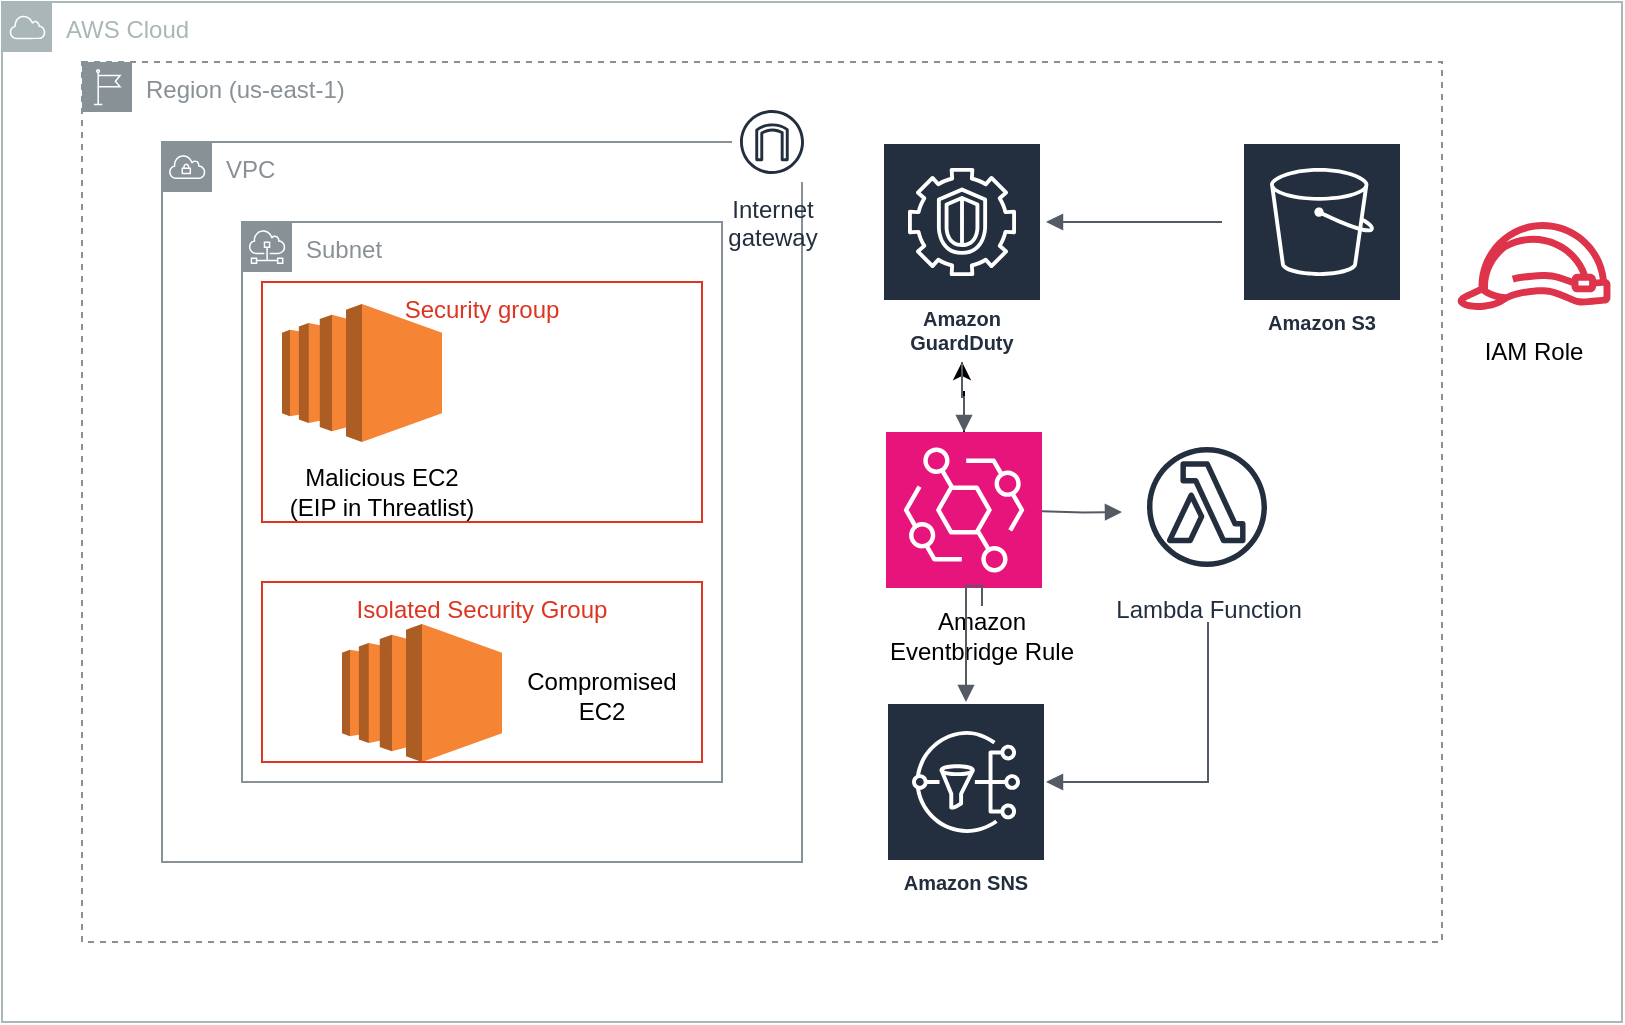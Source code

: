 <mxfile version="24.8.4">
  <diagram name="Page-1" id="07urKmyaSKqN9cf41js9">
    <mxGraphModel dx="1034" dy="499" grid="1" gridSize="10" guides="1" tooltips="1" connect="1" arrows="1" fold="1" page="1" pageScale="1" pageWidth="850" pageHeight="1100" math="0" shadow="0">
      <root>
        <mxCell id="0" />
        <mxCell id="1" parent="0" />
        <mxCell id="B3owq-pIp8Mv32XpgTMW-1" value="AWS Cloud" style="sketch=0;outlineConnect=0;gradientColor=none;html=1;whiteSpace=wrap;fontSize=12;fontStyle=0;shape=mxgraph.aws4.group;grIcon=mxgraph.aws4.group_aws_cloud;strokeColor=#AAB7B8;fillColor=none;verticalAlign=top;align=left;spacingLeft=30;fontColor=#AAB7B8;dashed=0;" parent="1" vertex="1">
          <mxGeometry x="40" y="10" width="810" height="510" as="geometry" />
        </mxCell>
        <mxCell id="B3owq-pIp8Mv32XpgTMW-2" value="Region (us-east-1)" style="sketch=0;outlineConnect=0;gradientColor=none;html=1;whiteSpace=wrap;fontSize=12;fontStyle=0;shape=mxgraph.aws4.group;grIcon=mxgraph.aws4.group_region;strokeColor=#879196;fillColor=none;verticalAlign=top;align=left;spacingLeft=30;fontColor=#879196;dashed=1;" parent="1" vertex="1">
          <mxGeometry x="80" y="40" width="680" height="440" as="geometry" />
        </mxCell>
        <mxCell id="B3owq-pIp8Mv32XpgTMW-4" value="" style="sketch=0;outlineConnect=0;fontColor=#232F3E;gradientColor=none;fillColor=#DD344C;strokeColor=none;dashed=0;verticalLabelPosition=bottom;verticalAlign=top;align=center;html=1;fontSize=12;fontStyle=0;aspect=fixed;pointerEvents=1;shape=mxgraph.aws4.role;" parent="1" vertex="1">
          <mxGeometry x="767" y="120" width="78" height="44" as="geometry" />
        </mxCell>
        <mxCell id="B3owq-pIp8Mv32XpgTMW-6" value="Subnet" style="sketch=0;outlineConnect=0;gradientColor=none;html=1;whiteSpace=wrap;fontSize=12;fontStyle=0;shape=mxgraph.aws4.group;grIcon=mxgraph.aws4.group_subnet;strokeColor=#879196;fillColor=none;verticalAlign=top;align=left;spacingLeft=30;fontColor=#879196;dashed=0;" parent="1" vertex="1">
          <mxGeometry x="160" y="120" width="240" height="280" as="geometry" />
        </mxCell>
        <mxCell id="B3owq-pIp8Mv32XpgTMW-5" value="VPC" style="sketch=0;outlineConnect=0;gradientColor=none;html=1;whiteSpace=wrap;fontSize=12;fontStyle=0;shape=mxgraph.aws4.group;grIcon=mxgraph.aws4.group_vpc;strokeColor=#879196;fillColor=none;verticalAlign=top;align=left;spacingLeft=30;fontColor=#879196;dashed=0;" parent="1" vertex="1">
          <mxGeometry x="120" y="80" width="320" height="360" as="geometry" />
        </mxCell>
        <mxCell id="B3owq-pIp8Mv32XpgTMW-7" value="" style="outlineConnect=0;dashed=0;verticalLabelPosition=bottom;verticalAlign=top;align=center;html=1;shape=mxgraph.aws3.ec2;fillColor=#F58534;gradientColor=none;" parent="1" vertex="1">
          <mxGeometry x="180" y="161" width="80" height="69" as="geometry" />
        </mxCell>
        <mxCell id="B3owq-pIp8Mv32XpgTMW-8" value="" style="outlineConnect=0;dashed=0;verticalLabelPosition=bottom;verticalAlign=top;align=center;html=1;shape=mxgraph.aws3.ec2;fillColor=#F58534;gradientColor=none;" parent="1" vertex="1">
          <mxGeometry x="210" y="321" width="80" height="69" as="geometry" />
        </mxCell>
        <mxCell id="B3owq-pIp8Mv32XpgTMW-11" value="Amazon GuardDuty" style="sketch=0;outlineConnect=0;fontColor=#232F3E;gradientColor=none;strokeColor=#ffffff;fillColor=#232F3E;dashed=0;verticalLabelPosition=middle;verticalAlign=bottom;align=center;html=1;whiteSpace=wrap;fontSize=10;fontStyle=1;spacing=3;shape=mxgraph.aws4.productIcon;prIcon=mxgraph.aws4.guardduty;" parent="1" vertex="1">
          <mxGeometry x="480" y="80" width="80" height="110" as="geometry" />
        </mxCell>
        <mxCell id="B3owq-pIp8Mv32XpgTMW-12" value="Amazon S3" style="sketch=0;outlineConnect=0;fontColor=#232F3E;gradientColor=none;strokeColor=#ffffff;fillColor=#232F3E;dashed=0;verticalLabelPosition=middle;verticalAlign=bottom;align=center;html=1;whiteSpace=wrap;fontSize=10;fontStyle=1;spacing=3;shape=mxgraph.aws4.productIcon;prIcon=mxgraph.aws4.s3;" parent="1" vertex="1">
          <mxGeometry x="660" y="80" width="80" height="100" as="geometry" />
        </mxCell>
        <mxCell id="B3owq-pIp8Mv32XpgTMW-29" value="" style="edgeStyle=orthogonalEdgeStyle;rounded=0;orthogonalLoop=1;jettySize=auto;html=1;" parent="1" source="B3owq-pIp8Mv32XpgTMW-13" target="B3owq-pIp8Mv32XpgTMW-11" edge="1">
          <mxGeometry relative="1" as="geometry" />
        </mxCell>
        <mxCell id="B3owq-pIp8Mv32XpgTMW-13" value="" style="sketch=0;points=[[0,0,0],[0.25,0,0],[0.5,0,0],[0.75,0,0],[1,0,0],[0,1,0],[0.25,1,0],[0.5,1,0],[0.75,1,0],[1,1,0],[0,0.25,0],[0,0.5,0],[0,0.75,0],[1,0.25,0],[1,0.5,0],[1,0.75,0]];outlineConnect=0;fontColor=#232F3E;fillColor=#E7157B;strokeColor=#ffffff;dashed=0;verticalLabelPosition=bottom;verticalAlign=top;align=center;html=1;fontSize=12;fontStyle=0;aspect=fixed;shape=mxgraph.aws4.resourceIcon;resIcon=mxgraph.aws4.eventbridge;" parent="1" vertex="1">
          <mxGeometry x="482" y="225" width="78" height="78" as="geometry" />
        </mxCell>
        <mxCell id="B3owq-pIp8Mv32XpgTMW-15" value="Amazon SNS" style="sketch=0;outlineConnect=0;fontColor=#232F3E;gradientColor=none;strokeColor=#ffffff;fillColor=#232F3E;dashed=0;verticalLabelPosition=middle;verticalAlign=bottom;align=center;html=1;whiteSpace=wrap;fontSize=10;fontStyle=1;spacing=3;shape=mxgraph.aws4.productIcon;prIcon=mxgraph.aws4.sns;" parent="1" vertex="1">
          <mxGeometry x="482" y="360" width="80" height="100" as="geometry" />
        </mxCell>
        <mxCell id="B3owq-pIp8Mv32XpgTMW-20" value="Security group" style="fillColor=none;strokeColor=#DD3522;verticalAlign=top;fontStyle=0;fontColor=#DD3522;whiteSpace=wrap;html=1;" parent="1" vertex="1">
          <mxGeometry x="170" y="150" width="220" height="120" as="geometry" />
        </mxCell>
        <mxCell id="B3owq-pIp8Mv32XpgTMW-16" value="Malicious EC2&lt;br&gt;(EIP in Threatlist)" style="text;html=1;align=center;verticalAlign=middle;whiteSpace=wrap;rounded=0;" parent="1" vertex="1">
          <mxGeometry x="180" y="240" width="100" height="30" as="geometry" />
        </mxCell>
        <mxCell id="B3owq-pIp8Mv32XpgTMW-17" value="Compromised EC2" style="text;html=1;align=center;verticalAlign=middle;whiteSpace=wrap;rounded=0;" parent="1" vertex="1">
          <mxGeometry x="290" y="342" width="100" height="30" as="geometry" />
        </mxCell>
        <mxCell id="B3owq-pIp8Mv32XpgTMW-18" value="IAM Role" style="text;html=1;align=center;verticalAlign=middle;whiteSpace=wrap;rounded=0;" parent="1" vertex="1">
          <mxGeometry x="776" y="170" width="60" height="30" as="geometry" />
        </mxCell>
        <mxCell id="B3owq-pIp8Mv32XpgTMW-22" value="Internet&#xa;gateway" style="sketch=0;outlineConnect=0;fontColor=#232F3E;gradientColor=none;strokeColor=#232F3E;fillColor=#ffffff;dashed=0;verticalLabelPosition=bottom;verticalAlign=top;align=center;html=1;fontSize=12;fontStyle=0;aspect=fixed;shape=mxgraph.aws4.resourceIcon;resIcon=mxgraph.aws4.internet_gateway;" parent="1" vertex="1">
          <mxGeometry x="405" y="60" width="40" height="40" as="geometry" />
        </mxCell>
        <mxCell id="B3owq-pIp8Mv32XpgTMW-23" value="Isolated Security Group" style="fillColor=none;strokeColor=#DD3522;verticalAlign=top;fontStyle=0;fontColor=#DD3522;whiteSpace=wrap;html=1;" parent="1" vertex="1">
          <mxGeometry x="170" y="300" width="220" height="90" as="geometry" />
        </mxCell>
        <mxCell id="B3owq-pIp8Mv32XpgTMW-26" value="Amazon Eventbridge Rule" style="text;html=1;align=center;verticalAlign=middle;whiteSpace=wrap;rounded=0;" parent="1" vertex="1">
          <mxGeometry x="480" y="312" width="100" height="30" as="geometry" />
        </mxCell>
        <mxCell id="B3owq-pIp8Mv32XpgTMW-27" value="Lambda Function" style="sketch=0;outlineConnect=0;fontColor=#232F3E;gradientColor=none;strokeColor=#232F3E;fillColor=#ffffff;dashed=0;verticalLabelPosition=bottom;verticalAlign=top;align=center;html=1;fontSize=12;fontStyle=0;aspect=fixed;shape=mxgraph.aws4.resourceIcon;resIcon=mxgraph.aws4.lambda_function;" parent="1" vertex="1">
          <mxGeometry x="605" y="225" width="75" height="75" as="geometry" />
        </mxCell>
        <mxCell id="B3owq-pIp8Mv32XpgTMW-28" value="" style="edgeStyle=orthogonalEdgeStyle;html=1;endArrow=block;elbow=vertical;startArrow=none;endFill=1;strokeColor=#545B64;rounded=0;" parent="1" source="B3owq-pIp8Mv32XpgTMW-11" target="B3owq-pIp8Mv32XpgTMW-13" edge="1">
          <mxGeometry width="100" relative="1" as="geometry">
            <mxPoint x="482" y="195.17" as="sourcePoint" />
            <mxPoint x="582" y="195.17" as="targetPoint" />
          </mxGeometry>
        </mxCell>
        <mxCell id="B3owq-pIp8Mv32XpgTMW-30" value="" style="edgeStyle=orthogonalEdgeStyle;html=1;endArrow=block;elbow=vertical;startArrow=none;endFill=1;strokeColor=#545B64;rounded=0;" parent="1" edge="1">
          <mxGeometry width="100" relative="1" as="geometry">
            <mxPoint x="560" y="264.67" as="sourcePoint" />
            <mxPoint x="600" y="265" as="targetPoint" />
          </mxGeometry>
        </mxCell>
        <mxCell id="B3owq-pIp8Mv32XpgTMW-31" value="" style="edgeStyle=orthogonalEdgeStyle;html=1;endArrow=none;elbow=vertical;startArrow=block;startFill=1;strokeColor=#545B64;rounded=0;" parent="1" edge="1">
          <mxGeometry width="100" relative="1" as="geometry">
            <mxPoint x="562" y="400" as="sourcePoint" />
            <mxPoint x="643" y="320" as="targetPoint" />
            <Array as="points">
              <mxPoint x="643" y="400" />
            </Array>
          </mxGeometry>
        </mxCell>
        <mxCell id="B3owq-pIp8Mv32XpgTMW-32" value="" style="edgeStyle=orthogonalEdgeStyle;html=1;endArrow=none;elbow=vertical;startArrow=block;startFill=1;strokeColor=#545B64;rounded=0;" parent="1" edge="1">
          <mxGeometry width="100" relative="1" as="geometry">
            <mxPoint x="562" y="120" as="sourcePoint" />
            <mxPoint x="650" y="120" as="targetPoint" />
          </mxGeometry>
        </mxCell>
        <mxCell id="B3owq-pIp8Mv32XpgTMW-33" value="" style="edgeStyle=orthogonalEdgeStyle;html=1;endArrow=none;elbow=vertical;startArrow=block;startFill=1;strokeColor=#545B64;rounded=0;entryX=0.5;entryY=0;entryDx=0;entryDy=0;" parent="1" source="B3owq-pIp8Mv32XpgTMW-15" target="B3owq-pIp8Mv32XpgTMW-26" edge="1">
          <mxGeometry width="100" relative="1" as="geometry">
            <mxPoint x="440" y="370" as="sourcePoint" />
            <mxPoint x="540" y="370" as="targetPoint" />
            <Array as="points">
              <mxPoint x="522" y="302" />
              <mxPoint x="530" y="302" />
            </Array>
          </mxGeometry>
        </mxCell>
      </root>
    </mxGraphModel>
  </diagram>
</mxfile>
